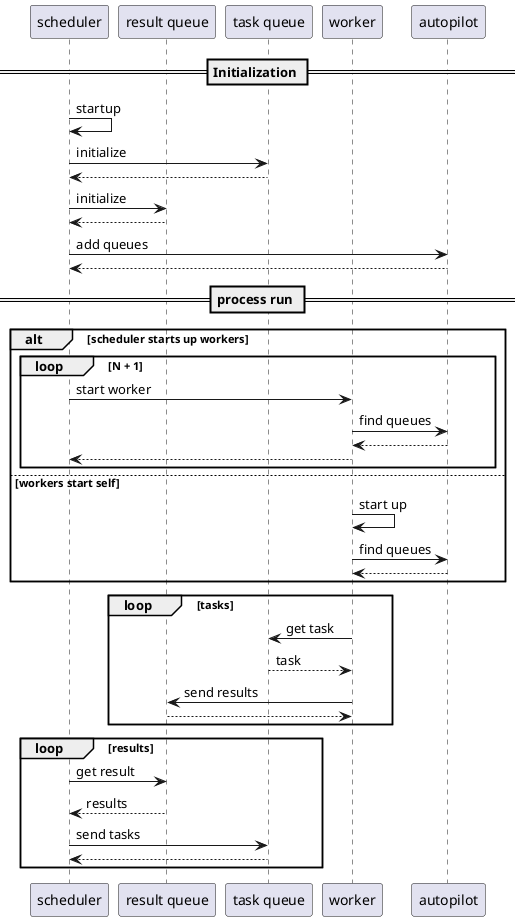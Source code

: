 @startuml

participant scheduler as client
participant "result queue" as result
participant "task queue" as task
participant worker
participant autopilot

== Initialization ==
client -> client: startup
client -> task: initialize
client <-- task:

client -> result: initialize
client <-- result:

client -> autopilot: add queues
client <-- autopilot:

== process run ==

alt scheduler starts up workers
loop N + 1
client -> worker: start worker
worker -> autopilot: find queues
worker <-- autopilot:
client <-- worker:
end
else workers start self
worker -> worker: start up
worker -> autopilot: find queues
worker <-- autopilot:
end
loop tasks
worker -> task: get task
task --> worker: task
worker -> result: send results
result --> worker:
end

loop results
client -> result: get result
result --> client: results

client -> task: send tasks
client <-- task:


end

@enduml
